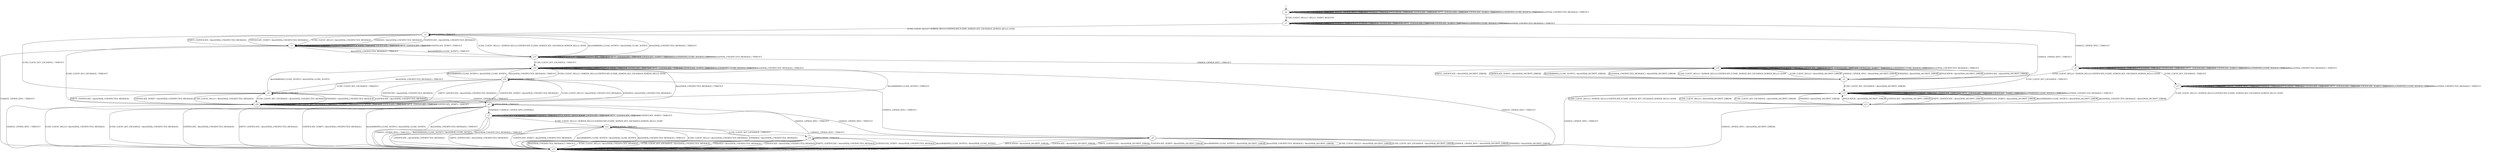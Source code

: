 digraph h6 {
s0 [label="s0"];
s1 [label="s1"];
s2 [label="s2"];
s8 [label="s8"];
s3 [label="s3"];
s4 [label="s4"];
s5 [label="s5"];
s15 [label="s15"];
s17 [label="s17"];
s6 [label="s6"];
s10 [label="s10"];
s11 [label="s11"];
s16 [label="s16"];
s18 [label="s18"];
s20 [label="s20"];
s7 [label="s7"];
s9 [label="s9"];
s13 [label="s13"];
s19 [label="s19"];
s12 [label="s12"];
s14 [label="s14"];
s0 -> s1 [label="ECDH_CLIENT_HELLO / HELLO_VERIFY_REQUEST"];
s0 -> s0 [label="ECDH_CLIENT_KEY_EXCHANGE / TIMEOUT"];
s0 -> s0 [label="CHANGE_CIPHER_SPEC / TIMEOUT"];
s0 -> s0 [label="FINISHED / TIMEOUT"];
s0 -> s0 [label="APPLICATION / TIMEOUT"];
s0 -> s0 [label="CERTIFICATE / TIMEOUT"];
s0 -> s0 [label="EMPTY_CERTIFICATE / TIMEOUT"];
s0 -> s0 [label="CERTIFICATE_VERIFY / TIMEOUT"];
s0 -> s0 [label="Alert(WARNING,CLOSE_NOTIFY) / TIMEOUT"];
s0 -> s0 [label="Alert(FATAL,UNEXPECTED_MESSAGE) / TIMEOUT"];
s1 -> s2 [label="ECDH_CLIENT_HELLO / SERVER_HELLO,CERTIFICATE,ECDHE_SERVER_KEY_EXCHANGE,SERVER_HELLO_DONE"];
s1 -> s1 [label="ECDH_CLIENT_KEY_EXCHANGE / TIMEOUT"];
s1 -> s8 [label="CHANGE_CIPHER_SPEC / TIMEOUT"];
s1 -> s1 [label="FINISHED / TIMEOUT"];
s1 -> s1 [label="APPLICATION / TIMEOUT"];
s1 -> s1 [label="CERTIFICATE / TIMEOUT"];
s1 -> s1 [label="EMPTY_CERTIFICATE / TIMEOUT"];
s1 -> s1 [label="CERTIFICATE_VERIFY / TIMEOUT"];
s1 -> s1 [label="Alert(WARNING,CLOSE_NOTIFY) / TIMEOUT"];
s1 -> s1 [label="Alert(FATAL,UNEXPECTED_MESSAGE) / TIMEOUT"];
s2 -> s3 [label="ECDH_CLIENT_HELLO / Alert(FATAL,UNEXPECTED_MESSAGE)"];
s2 -> s4 [label="ECDH_CLIENT_KEY_EXCHANGE / TIMEOUT"];
s2 -> s5 [label="CHANGE_CIPHER_SPEC / TIMEOUT"];
s2 -> s3 [label="FINISHED / Alert(FATAL,UNEXPECTED_MESSAGE)"];
s2 -> s2 [label="APPLICATION / TIMEOUT"];
s2 -> s3 [label="CERTIFICATE / Alert(FATAL,UNEXPECTED_MESSAGE)"];
s2 -> s3 [label="EMPTY_CERTIFICATE / Alert(FATAL,UNEXPECTED_MESSAGE)"];
s2 -> s3 [label="CERTIFICATE_VERIFY / Alert(FATAL,UNEXPECTED_MESSAGE)"];
s2 -> s15 [label="Alert(WARNING,CLOSE_NOTIFY) / Alert(FATAL,CLOSE_NOTIFY)"];
s2 -> s15 [label="Alert(FATAL,UNEXPECTED_MESSAGE) / TIMEOUT"];
s8 -> s5 [label="ECDH_CLIENT_HELLO / SERVER_HELLO,CERTIFICATE,ECDHE_SERVER_KEY_EXCHANGE,SERVER_HELLO_DONE"];
s8 -> s17 [label="ECDH_CLIENT_KEY_EXCHANGE / TIMEOUT"];
s8 -> s8 [label="CHANGE_CIPHER_SPEC / TIMEOUT"];
s8 -> s8 [label="FINISHED / TIMEOUT"];
s8 -> s8 [label="APPLICATION / TIMEOUT"];
s8 -> s8 [label="CERTIFICATE / TIMEOUT"];
s8 -> s8 [label="EMPTY_CERTIFICATE / TIMEOUT"];
s8 -> s8 [label="CERTIFICATE_VERIFY / TIMEOUT"];
s8 -> s8 [label="Alert(WARNING,CLOSE_NOTIFY) / TIMEOUT"];
s8 -> s8 [label="Alert(FATAL,UNEXPECTED_MESSAGE) / TIMEOUT"];
s3 -> s3 [label="ECDH_CLIENT_HELLO / TIMEOUT"];
s3 -> s20 [label="ECDH_CLIENT_KEY_EXCHANGE / TIMEOUT"];
s3 -> s10 [label="CHANGE_CIPHER_SPEC / TIMEOUT"];
s3 -> s3 [label="FINISHED / TIMEOUT"];
s3 -> s3 [label="APPLICATION / TIMEOUT"];
s3 -> s3 [label="CERTIFICATE / TIMEOUT"];
s3 -> s3 [label="EMPTY_CERTIFICATE / TIMEOUT"];
s3 -> s3 [label="CERTIFICATE_VERIFY / TIMEOUT"];
s3 -> s15 [label="Alert(WARNING,CLOSE_NOTIFY) / TIMEOUT"];
s3 -> s15 [label="Alert(FATAL,UNEXPECTED_MESSAGE) / TIMEOUT"];
s4 -> s20 [label="ECDH_CLIENT_HELLO / Alert(FATAL,UNEXPECTED_MESSAGE)"];
s4 -> s20 [label="ECDH_CLIENT_KEY_EXCHANGE / Alert(FATAL,UNEXPECTED_MESSAGE)"];
s4 -> s6 [label="CHANGE_CIPHER_SPEC / TIMEOUT"];
s4 -> s20 [label="FINISHED / Alert(FATAL,UNEXPECTED_MESSAGE)"];
s4 -> s4 [label="APPLICATION / TIMEOUT"];
s4 -> s20 [label="CERTIFICATE / Alert(FATAL,UNEXPECTED_MESSAGE)"];
s4 -> s20 [label="EMPTY_CERTIFICATE / Alert(FATAL,UNEXPECTED_MESSAGE)"];
s4 -> s20 [label="CERTIFICATE_VERIFY / Alert(FATAL,UNEXPECTED_MESSAGE)"];
s4 -> s18 [label="Alert(WARNING,CLOSE_NOTIFY) / Alert(FATAL,CLOSE_NOTIFY)"];
s4 -> s18 [label="Alert(FATAL,UNEXPECTED_MESSAGE) / TIMEOUT"];
s5 -> s16 [label="ECDH_CLIENT_HELLO / Alert(FATAL,DECRYPT_ERROR)"];
s5 -> s11 [label="ECDH_CLIENT_KEY_EXCHANGE / Alert(FATAL,DECRYPT_ERROR)"];
s5 -> s16 [label="CHANGE_CIPHER_SPEC / Alert(FATAL,DECRYPT_ERROR)"];
s5 -> s16 [label="FINISHED / Alert(FATAL,DECRYPT_ERROR)"];
s5 -> s16 [label="APPLICATION / Alert(FATAL,DECRYPT_ERROR)"];
s5 -> s16 [label="CERTIFICATE / Alert(FATAL,DECRYPT_ERROR)"];
s5 -> s16 [label="EMPTY_CERTIFICATE / Alert(FATAL,DECRYPT_ERROR)"];
s5 -> s16 [label="CERTIFICATE_VERIFY / Alert(FATAL,DECRYPT_ERROR)"];
s5 -> s16 [label="Alert(WARNING,CLOSE_NOTIFY) / Alert(FATAL,DECRYPT_ERROR)"];
s5 -> s16 [label="Alert(FATAL,UNEXPECTED_MESSAGE) / Alert(FATAL,DECRYPT_ERROR)"];
s15 -> s2 [label="ECDH_CLIENT_HELLO / SERVER_HELLO,CERTIFICATE,ECDHE_SERVER_KEY_EXCHANGE,SERVER_HELLO_DONE"];
s15 -> s18 [label="ECDH_CLIENT_KEY_EXCHANGE / TIMEOUT"];
s15 -> s16 [label="CHANGE_CIPHER_SPEC / TIMEOUT"];
s15 -> s15 [label="FINISHED / TIMEOUT"];
s15 -> s15 [label="APPLICATION / TIMEOUT"];
s15 -> s15 [label="CERTIFICATE / TIMEOUT"];
s15 -> s15 [label="EMPTY_CERTIFICATE / TIMEOUT"];
s15 -> s15 [label="CERTIFICATE_VERIFY / TIMEOUT"];
s15 -> s15 [label="Alert(WARNING,CLOSE_NOTIFY) / TIMEOUT"];
s15 -> s15 [label="Alert(FATAL,UNEXPECTED_MESSAGE) / TIMEOUT"];
s17 -> s13 [label="ECDH_CLIENT_HELLO / SERVER_HELLO,CERTIFICATE,ECDHE_SERVER_KEY_EXCHANGE,SERVER_HELLO_DONE"];
s17 -> s17 [label="ECDH_CLIENT_KEY_EXCHANGE / TIMEOUT"];
s17 -> s17 [label="CHANGE_CIPHER_SPEC / TIMEOUT"];
s17 -> s17 [label="FINISHED / TIMEOUT"];
s17 -> s17 [label="APPLICATION / TIMEOUT"];
s17 -> s17 [label="CERTIFICATE / TIMEOUT"];
s17 -> s17 [label="EMPTY_CERTIFICATE / TIMEOUT"];
s17 -> s17 [label="CERTIFICATE_VERIFY / TIMEOUT"];
s17 -> s17 [label="Alert(WARNING,CLOSE_NOTIFY) / TIMEOUT"];
s17 -> s17 [label="Alert(FATAL,UNEXPECTED_MESSAGE) / TIMEOUT"];
s6 -> s10 [label="ECDH_CLIENT_HELLO / Alert(FATAL,UNEXPECTED_MESSAGE)"];
s6 -> s10 [label="ECDH_CLIENT_KEY_EXCHANGE / Alert(FATAL,UNEXPECTED_MESSAGE)"];
s6 -> s9 [label="CHANGE_CIPHER_SPEC / TIMEOUT"];
s6 -> s7 [label="FINISHED / CHANGE_CIPHER_SPEC,FINISHED"];
s6 -> s6 [label="APPLICATION / TIMEOUT"];
s6 -> s10 [label="CERTIFICATE / Alert(FATAL,UNEXPECTED_MESSAGE)"];
s6 -> s10 [label="EMPTY_CERTIFICATE / Alert(FATAL,UNEXPECTED_MESSAGE)"];
s6 -> s10 [label="CERTIFICATE_VERIFY / Alert(FATAL,UNEXPECTED_MESSAGE)"];
s6 -> s10 [label="Alert(WARNING,CLOSE_NOTIFY) / Alert(FATAL,CLOSE_NOTIFY)"];
s6 -> s10 [label="Alert(FATAL,UNEXPECTED_MESSAGE) / TIMEOUT"];
s10 -> s10 [label="ECDH_CLIENT_HELLO / TIMEOUT"];
s10 -> s10 [label="ECDH_CLIENT_KEY_EXCHANGE / TIMEOUT"];
s10 -> s10 [label="CHANGE_CIPHER_SPEC / TIMEOUT"];
s10 -> s10 [label="FINISHED / TIMEOUT"];
s10 -> s10 [label="APPLICATION / TIMEOUT"];
s10 -> s10 [label="CERTIFICATE / TIMEOUT"];
s10 -> s10 [label="EMPTY_CERTIFICATE / TIMEOUT"];
s10 -> s10 [label="CERTIFICATE_VERIFY / TIMEOUT"];
s10 -> s10 [label="Alert(WARNING,CLOSE_NOTIFY) / TIMEOUT"];
s10 -> s10 [label="Alert(FATAL,UNEXPECTED_MESSAGE) / TIMEOUT"];
s11 -> s13 [label="ECDH_CLIENT_HELLO / SERVER_HELLO,CERTIFICATE,ECDHE_SERVER_KEY_EXCHANGE,SERVER_HELLO_DONE"];
s11 -> s11 [label="ECDH_CLIENT_KEY_EXCHANGE / TIMEOUT"];
s11 -> s10 [label="CHANGE_CIPHER_SPEC / TIMEOUT"];
s11 -> s11 [label="FINISHED / TIMEOUT"];
s11 -> s11 [label="APPLICATION / TIMEOUT"];
s11 -> s11 [label="CERTIFICATE / TIMEOUT"];
s11 -> s11 [label="EMPTY_CERTIFICATE / TIMEOUT"];
s11 -> s11 [label="CERTIFICATE_VERIFY / TIMEOUT"];
s11 -> s11 [label="Alert(WARNING,CLOSE_NOTIFY) / TIMEOUT"];
s11 -> s11 [label="Alert(FATAL,UNEXPECTED_MESSAGE) / TIMEOUT"];
s16 -> s5 [label="ECDH_CLIENT_HELLO / SERVER_HELLO,CERTIFICATE,ECDHE_SERVER_KEY_EXCHANGE,SERVER_HELLO_DONE"];
s16 -> s11 [label="ECDH_CLIENT_KEY_EXCHANGE / TIMEOUT"];
s16 -> s16 [label="CHANGE_CIPHER_SPEC / TIMEOUT"];
s16 -> s16 [label="FINISHED / TIMEOUT"];
s16 -> s16 [label="APPLICATION / TIMEOUT"];
s16 -> s16 [label="CERTIFICATE / TIMEOUT"];
s16 -> s16 [label="EMPTY_CERTIFICATE / TIMEOUT"];
s16 -> s16 [label="CERTIFICATE_VERIFY / TIMEOUT"];
s16 -> s16 [label="Alert(WARNING,CLOSE_NOTIFY) / TIMEOUT"];
s16 -> s16 [label="Alert(FATAL,UNEXPECTED_MESSAGE) / TIMEOUT"];
s18 -> s19 [label="ECDH_CLIENT_HELLO / SERVER_HELLO,CERTIFICATE,ECDHE_SERVER_KEY_EXCHANGE,SERVER_HELLO_DONE"];
s18 -> s18 [label="ECDH_CLIENT_KEY_EXCHANGE / TIMEOUT"];
s18 -> s10 [label="CHANGE_CIPHER_SPEC / TIMEOUT"];
s18 -> s18 [label="FINISHED / TIMEOUT"];
s18 -> s18 [label="APPLICATION / TIMEOUT"];
s18 -> s18 [label="CERTIFICATE / TIMEOUT"];
s18 -> s18 [label="EMPTY_CERTIFICATE / TIMEOUT"];
s18 -> s18 [label="CERTIFICATE_VERIFY / TIMEOUT"];
s18 -> s18 [label="Alert(WARNING,CLOSE_NOTIFY) / TIMEOUT"];
s18 -> s18 [label="Alert(FATAL,UNEXPECTED_MESSAGE) / TIMEOUT"];
s20 -> s20 [label="ECDH_CLIENT_HELLO / TIMEOUT"];
s20 -> s20 [label="ECDH_CLIENT_KEY_EXCHANGE / TIMEOUT"];
s20 -> s10 [label="CHANGE_CIPHER_SPEC / TIMEOUT"];
s20 -> s20 [label="FINISHED / TIMEOUT"];
s20 -> s20 [label="APPLICATION / TIMEOUT"];
s20 -> s20 [label="CERTIFICATE / TIMEOUT"];
s20 -> s20 [label="EMPTY_CERTIFICATE / TIMEOUT"];
s20 -> s20 [label="CERTIFICATE_VERIFY / TIMEOUT"];
s20 -> s18 [label="Alert(WARNING,CLOSE_NOTIFY) / TIMEOUT"];
s20 -> s18 [label="Alert(FATAL,UNEXPECTED_MESSAGE) / TIMEOUT"];
s7 -> s12 [label="ECDH_CLIENT_HELLO / SERVER_HELLO,CERTIFICATE,ECDHE_SERVER_KEY_EXCHANGE,SERVER_HELLO_DONE"];
s7 -> s7 [label="ECDH_CLIENT_KEY_EXCHANGE / TIMEOUT"];
s7 -> s10 [label="CHANGE_CIPHER_SPEC / TIMEOUT"];
s7 -> s7 [label="FINISHED / TIMEOUT"];
s7 -> s7 [label="APPLICATION / APPLICATION"];
s7 -> s7 [label="CERTIFICATE / TIMEOUT"];
s7 -> s7 [label="EMPTY_CERTIFICATE / TIMEOUT"];
s7 -> s7 [label="CERTIFICATE_VERIFY / TIMEOUT"];
s7 -> s10 [label="Alert(WARNING,CLOSE_NOTIFY) / Alert(FATAL,CLOSE_NOTIFY)"];
s7 -> s10 [label="Alert(FATAL,UNEXPECTED_MESSAGE) / TIMEOUT"];
s9 -> s10 [label="ECDH_CLIENT_HELLO / Alert(FATAL,DECRYPT_ERROR)"];
s9 -> s10 [label="ECDH_CLIENT_KEY_EXCHANGE / Alert(FATAL,DECRYPT_ERROR)"];
s9 -> s10 [label="CHANGE_CIPHER_SPEC / Alert(FATAL,DECRYPT_ERROR)"];
s9 -> s10 [label="FINISHED / Alert(FATAL,DECRYPT_ERROR)"];
s9 -> s10 [label="APPLICATION / Alert(FATAL,DECRYPT_ERROR)"];
s9 -> s10 [label="CERTIFICATE / Alert(FATAL,DECRYPT_ERROR)"];
s9 -> s10 [label="EMPTY_CERTIFICATE / Alert(FATAL,DECRYPT_ERROR)"];
s9 -> s10 [label="CERTIFICATE_VERIFY / Alert(FATAL,DECRYPT_ERROR)"];
s9 -> s10 [label="Alert(WARNING,CLOSE_NOTIFY) / Alert(FATAL,DECRYPT_ERROR)"];
s9 -> s10 [label="Alert(FATAL,UNEXPECTED_MESSAGE) / Alert(FATAL,DECRYPT_ERROR)"];
s13 -> s11 [label="ECDH_CLIENT_HELLO / Alert(FATAL,DECRYPT_ERROR)"];
s13 -> s11 [label="ECDH_CLIENT_KEY_EXCHANGE / Alert(FATAL,DECRYPT_ERROR)"];
s13 -> s10 [label="CHANGE_CIPHER_SPEC / Alert(FATAL,DECRYPT_ERROR)"];
s13 -> s11 [label="FINISHED / Alert(FATAL,DECRYPT_ERROR)"];
s13 -> s11 [label="APPLICATION / Alert(FATAL,DECRYPT_ERROR)"];
s13 -> s11 [label="CERTIFICATE / Alert(FATAL,DECRYPT_ERROR)"];
s13 -> s11 [label="EMPTY_CERTIFICATE / Alert(FATAL,DECRYPT_ERROR)"];
s13 -> s11 [label="CERTIFICATE_VERIFY / Alert(FATAL,DECRYPT_ERROR)"];
s13 -> s11 [label="Alert(WARNING,CLOSE_NOTIFY) / Alert(FATAL,DECRYPT_ERROR)"];
s13 -> s11 [label="Alert(FATAL,UNEXPECTED_MESSAGE) / Alert(FATAL,DECRYPT_ERROR)"];
s19 -> s20 [label="ECDH_CLIENT_HELLO / Alert(FATAL,UNEXPECTED_MESSAGE)"];
s19 -> s4 [label="ECDH_CLIENT_KEY_EXCHANGE / TIMEOUT"];
s19 -> s9 [label="CHANGE_CIPHER_SPEC / TIMEOUT"];
s19 -> s20 [label="FINISHED / Alert(FATAL,UNEXPECTED_MESSAGE)"];
s19 -> s19 [label="APPLICATION / TIMEOUT"];
s19 -> s20 [label="CERTIFICATE / Alert(FATAL,UNEXPECTED_MESSAGE)"];
s19 -> s20 [label="EMPTY_CERTIFICATE / Alert(FATAL,UNEXPECTED_MESSAGE)"];
s19 -> s20 [label="CERTIFICATE_VERIFY / Alert(FATAL,UNEXPECTED_MESSAGE)"];
s19 -> s18 [label="Alert(WARNING,CLOSE_NOTIFY) / Alert(FATAL,CLOSE_NOTIFY)"];
s19 -> s18 [label="Alert(FATAL,UNEXPECTED_MESSAGE) / TIMEOUT"];
s12 -> s10 [label="ECDH_CLIENT_HELLO / Alert(FATAL,UNEXPECTED_MESSAGE)"];
s12 -> s14 [label="ECDH_CLIENT_KEY_EXCHANGE / TIMEOUT"];
s12 -> s9 [label="CHANGE_CIPHER_SPEC / TIMEOUT"];
s12 -> s10 [label="FINISHED / Alert(FATAL,UNEXPECTED_MESSAGE)"];
s12 -> s12 [label="APPLICATION / TIMEOUT"];
s12 -> s10 [label="CERTIFICATE / Alert(FATAL,UNEXPECTED_MESSAGE)"];
s12 -> s10 [label="EMPTY_CERTIFICATE / Alert(FATAL,UNEXPECTED_MESSAGE)"];
s12 -> s10 [label="CERTIFICATE_VERIFY / Alert(FATAL,UNEXPECTED_MESSAGE)"];
s12 -> s10 [label="Alert(WARNING,CLOSE_NOTIFY) / Alert(FATAL,CLOSE_NOTIFY)"];
s12 -> s10 [label="Alert(FATAL,UNEXPECTED_MESSAGE) / TIMEOUT"];
s14 -> s10 [label="ECDH_CLIENT_HELLO / Alert(FATAL,UNEXPECTED_MESSAGE)"];
s14 -> s10 [label="ECDH_CLIENT_KEY_EXCHANGE / Alert(FATAL,UNEXPECTED_MESSAGE)"];
s14 -> s6 [label="CHANGE_CIPHER_SPEC / TIMEOUT"];
s14 -> s10 [label="FINISHED / Alert(FATAL,UNEXPECTED_MESSAGE)"];
s14 -> s14 [label="APPLICATION / TIMEOUT"];
s14 -> s10 [label="CERTIFICATE / Alert(FATAL,UNEXPECTED_MESSAGE)"];
s14 -> s10 [label="EMPTY_CERTIFICATE / Alert(FATAL,UNEXPECTED_MESSAGE)"];
s14 -> s10 [label="CERTIFICATE_VERIFY / Alert(FATAL,UNEXPECTED_MESSAGE)"];
s14 -> s10 [label="Alert(WARNING,CLOSE_NOTIFY) / Alert(FATAL,CLOSE_NOTIFY)"];
s14 -> s10 [label="Alert(FATAL,UNEXPECTED_MESSAGE) / TIMEOUT"];
__start0 [shape=none, label=""];
__start0 -> s0 [label=""];
}
